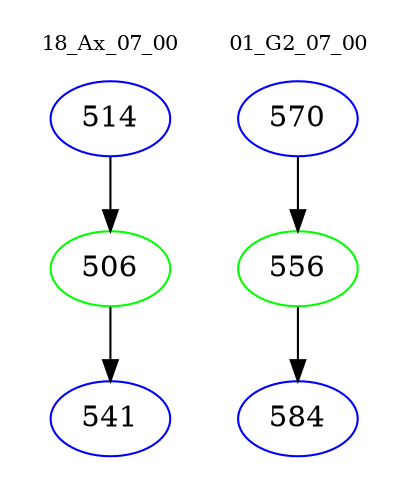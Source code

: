 digraph{
subgraph cluster_0 {
color = white
label = "18_Ax_07_00";
fontsize=10;
T0_514 [label="514", color="blue"]
T0_514 -> T0_506 [color="black"]
T0_506 [label="506", color="green"]
T0_506 -> T0_541 [color="black"]
T0_541 [label="541", color="blue"]
}
subgraph cluster_1 {
color = white
label = "01_G2_07_00";
fontsize=10;
T1_570 [label="570", color="blue"]
T1_570 -> T1_556 [color="black"]
T1_556 [label="556", color="green"]
T1_556 -> T1_584 [color="black"]
T1_584 [label="584", color="blue"]
}
}
